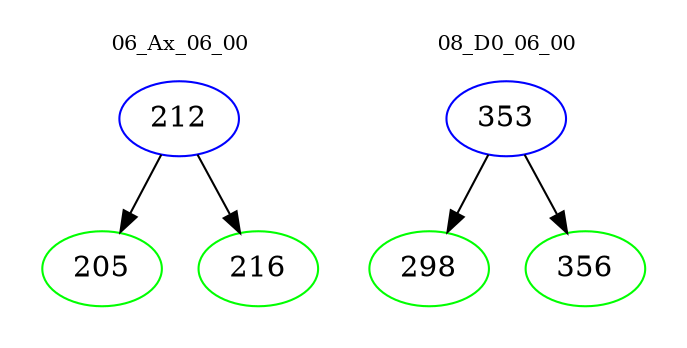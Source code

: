 digraph{
subgraph cluster_0 {
color = white
label = "06_Ax_06_00";
fontsize=10;
T0_212 [label="212", color="blue"]
T0_212 -> T0_205 [color="black"]
T0_205 [label="205", color="green"]
T0_212 -> T0_216 [color="black"]
T0_216 [label="216", color="green"]
}
subgraph cluster_1 {
color = white
label = "08_D0_06_00";
fontsize=10;
T1_353 [label="353", color="blue"]
T1_353 -> T1_298 [color="black"]
T1_298 [label="298", color="green"]
T1_353 -> T1_356 [color="black"]
T1_356 [label="356", color="green"]
}
}
